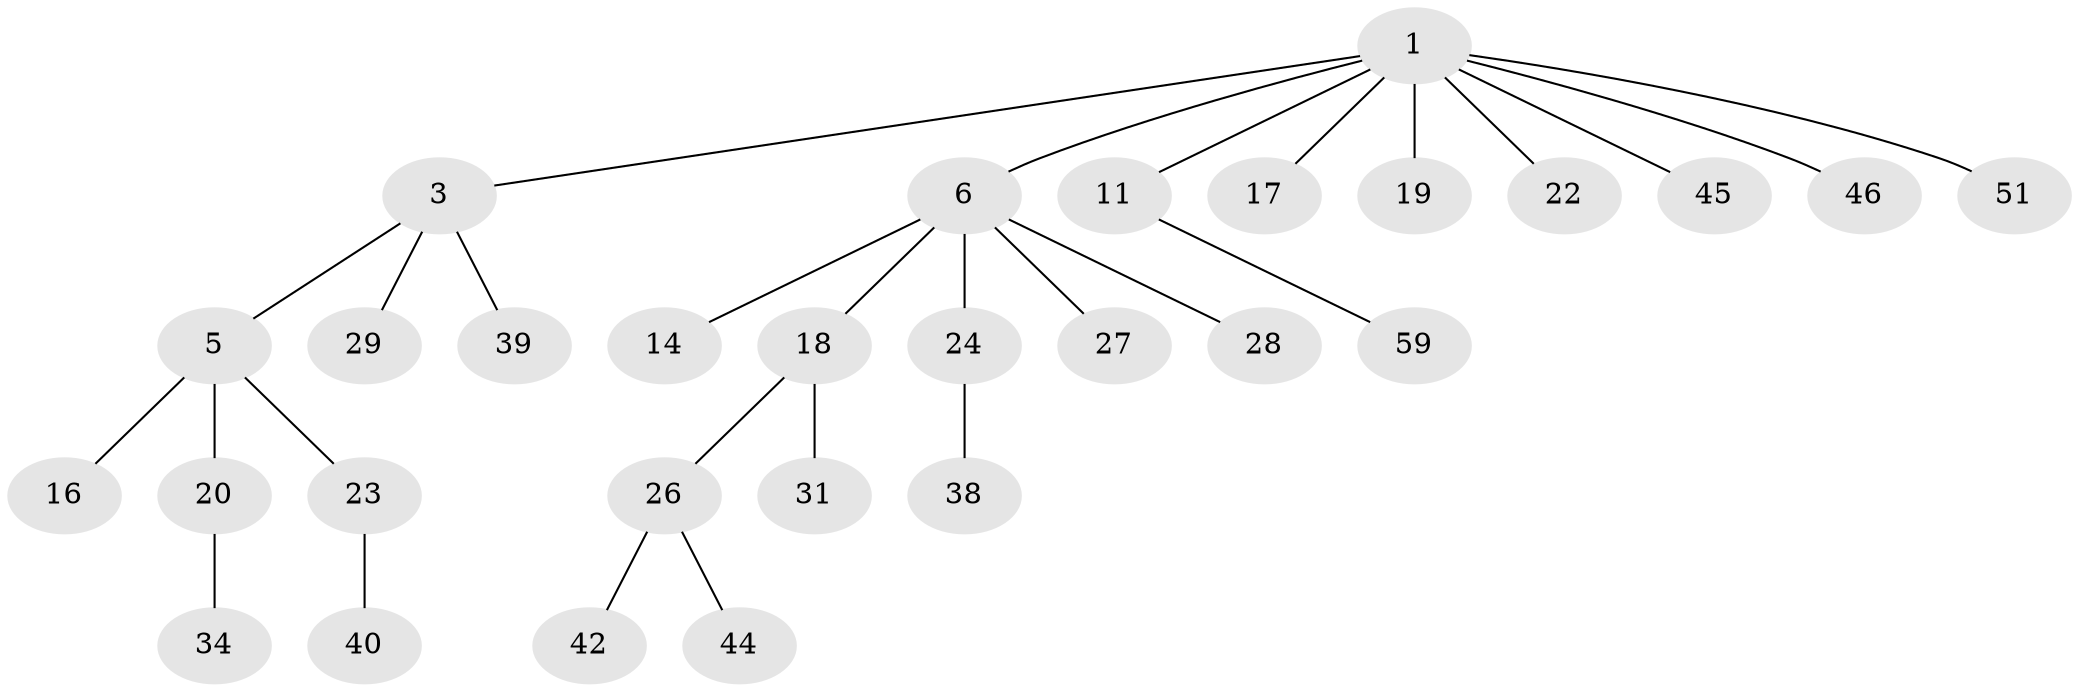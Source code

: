 // original degree distribution, {7: 0.01694915254237288, 4: 0.06779661016949153, 6: 0.01694915254237288, 5: 0.03389830508474576, 3: 0.1016949152542373, 1: 0.5254237288135594, 2: 0.23728813559322035}
// Generated by graph-tools (version 1.1) at 2025/15/03/09/25 04:15:24]
// undirected, 29 vertices, 28 edges
graph export_dot {
graph [start="1"]
  node [color=gray90,style=filled];
  1 [super="+2"];
  3 [super="+32+50+4+7"];
  5;
  6 [super="+9"];
  11 [super="+30"];
  14;
  16;
  17;
  18;
  19;
  20 [super="+21"];
  22;
  23;
  24;
  26 [super="+33+43"];
  27 [super="+41"];
  28 [super="+54"];
  29;
  31 [super="+36+48+56"];
  34;
  38;
  39;
  40;
  42;
  44 [super="+49"];
  45 [super="+57"];
  46 [super="+47"];
  51;
  59;
  1 -- 3;
  1 -- 6;
  1 -- 11;
  1 -- 22;
  1 -- 46;
  1 -- 51;
  1 -- 19;
  1 -- 45;
  1 -- 17;
  3 -- 5;
  3 -- 39;
  3 -- 29;
  5 -- 16;
  5 -- 20;
  5 -- 23;
  6 -- 27;
  6 -- 18;
  6 -- 24;
  6 -- 28;
  6 -- 14;
  11 -- 59;
  18 -- 26;
  18 -- 31;
  20 -- 34;
  23 -- 40;
  24 -- 38;
  26 -- 42;
  26 -- 44;
}
